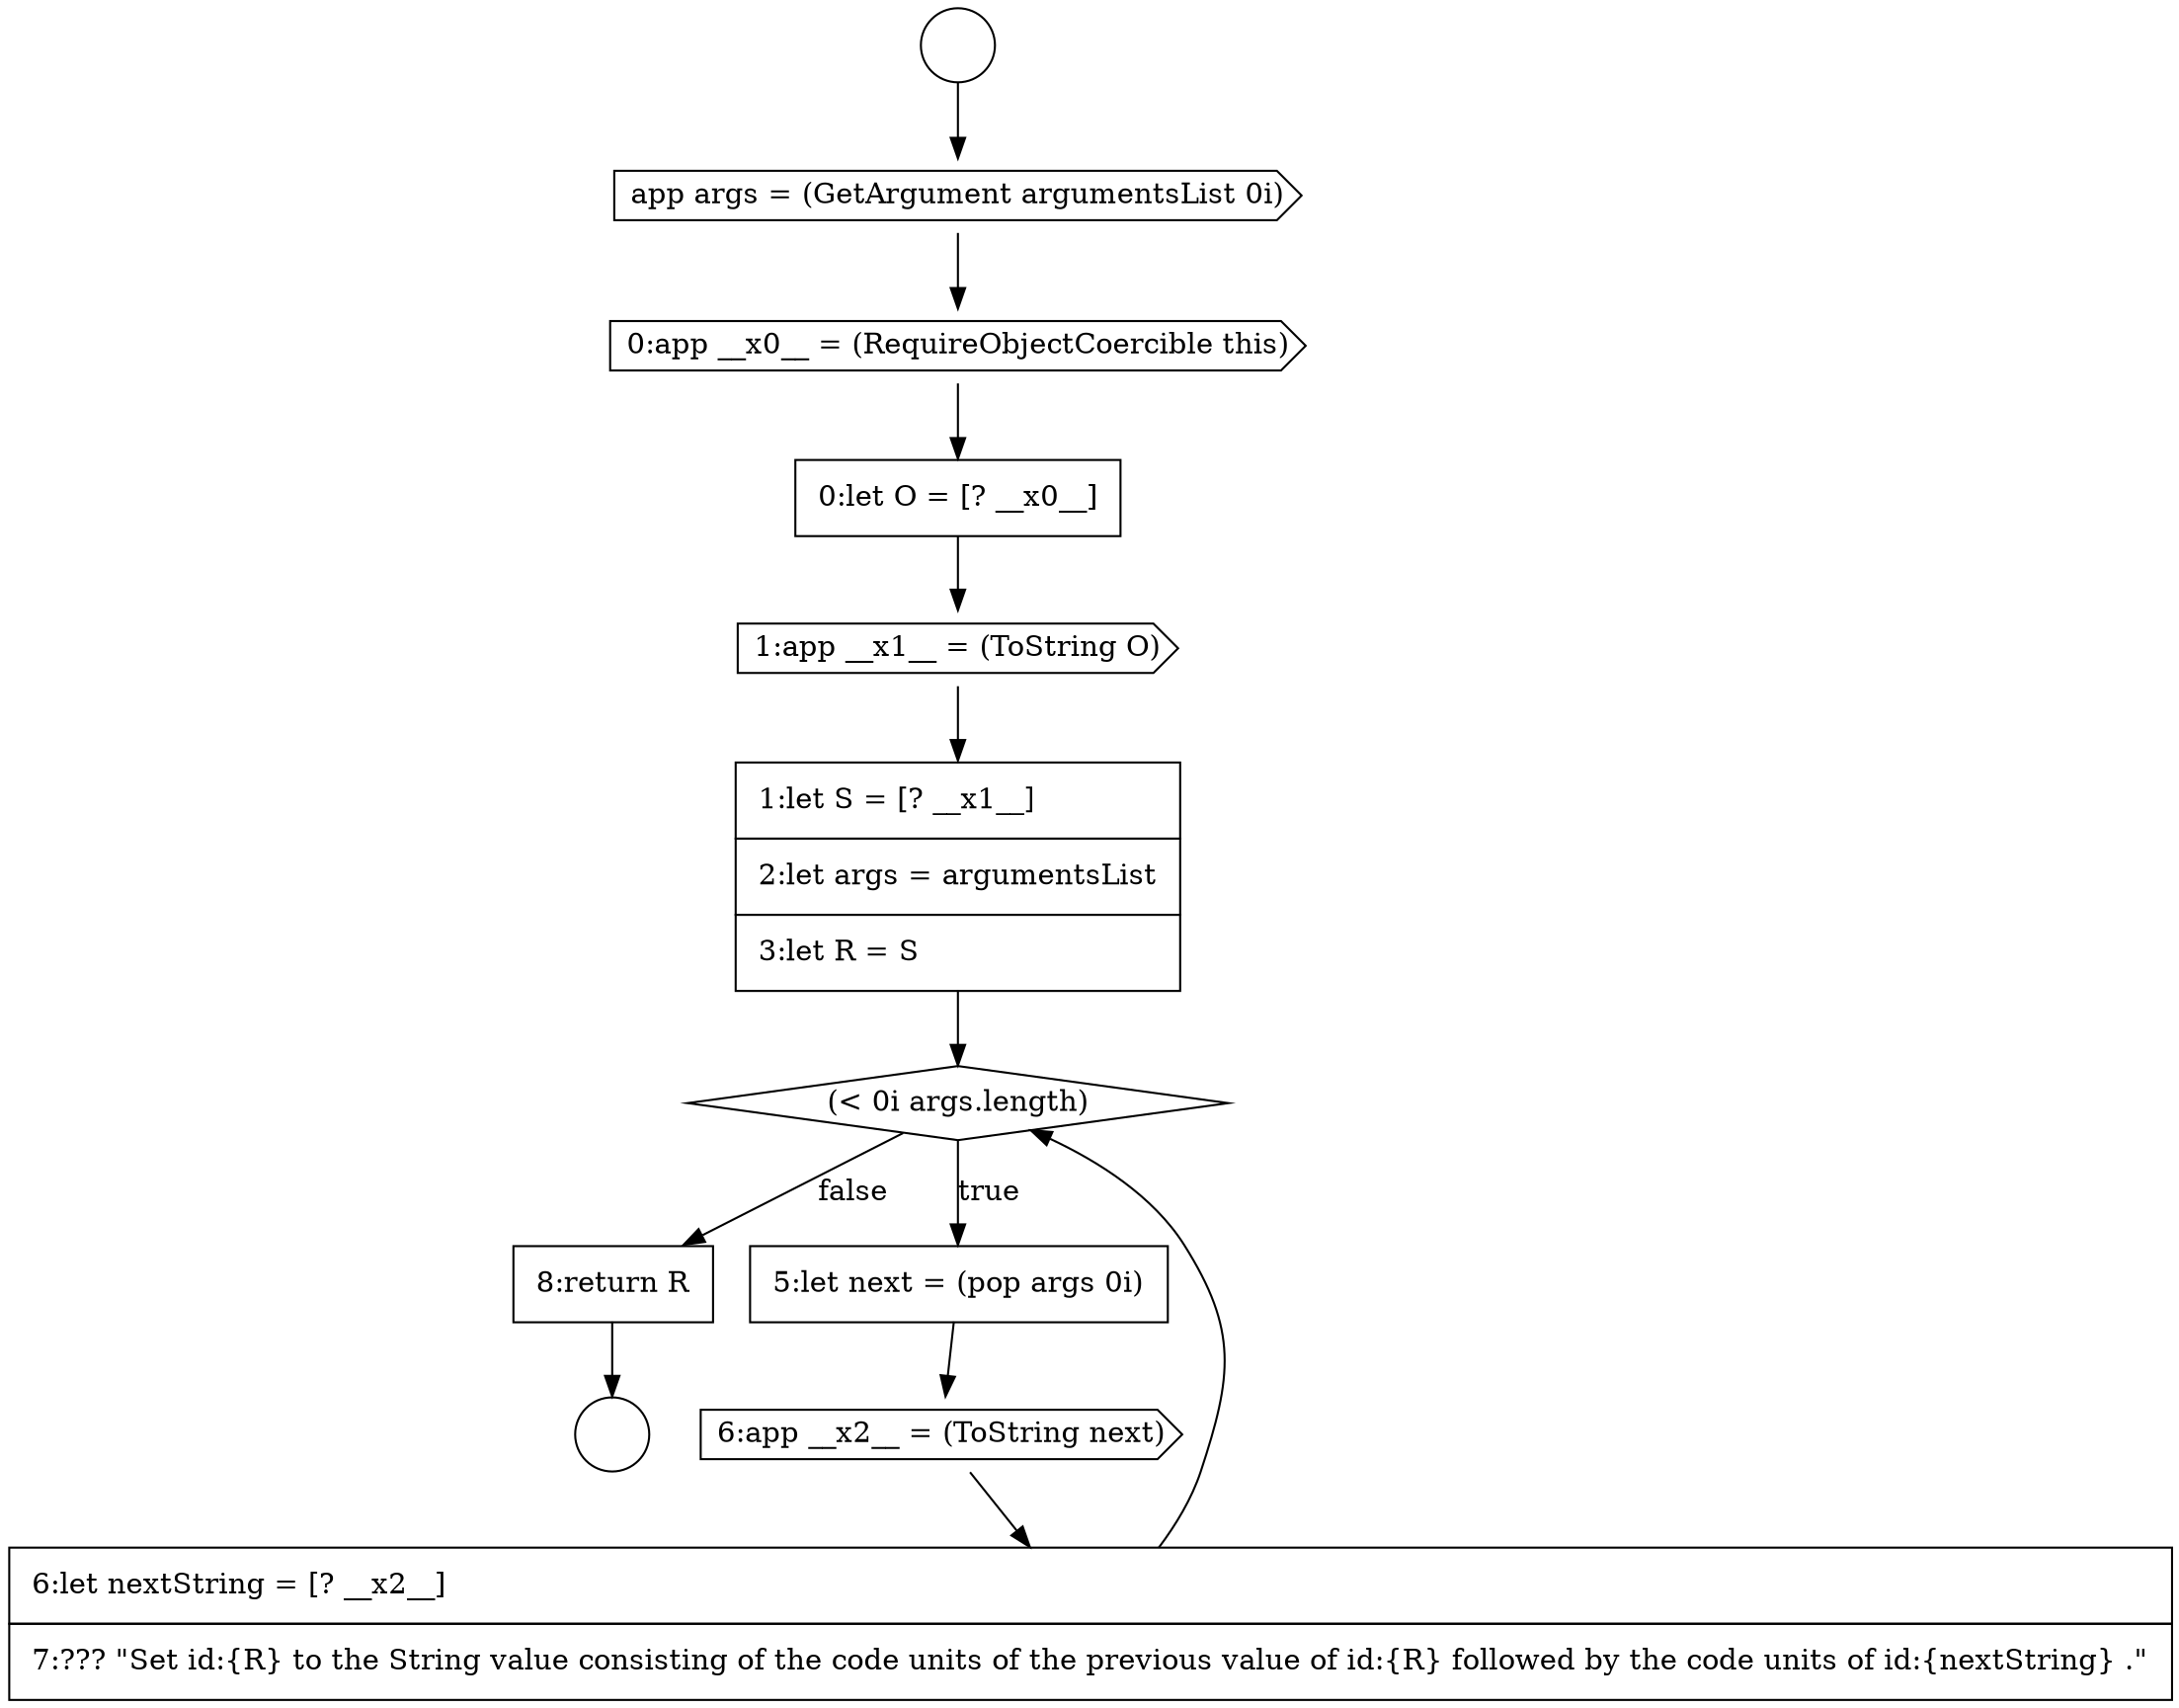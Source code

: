 digraph {
  node12314 [shape=diamond, label=<<font color="black">(&lt; 0i args.length)</font>> color="black" fillcolor="white" style=filled]
  node12310 [shape=cds, label=<<font color="black">0:app __x0__ = (RequireObjectCoercible this)</font>> color="black" fillcolor="white" style=filled]
  node12318 [shape=none, margin=0, label=<<font color="black">
    <table border="0" cellborder="1" cellspacing="0" cellpadding="10">
      <tr><td align="left">8:return R</td></tr>
    </table>
  </font>> color="black" fillcolor="white" style=filled]
  node12317 [shape=none, margin=0, label=<<font color="black">
    <table border="0" cellborder="1" cellspacing="0" cellpadding="10">
      <tr><td align="left">6:let nextString = [? __x2__]</td></tr>
      <tr><td align="left">7:??? &quot;Set id:{R} to the String value consisting of the code units of the previous value of id:{R} followed by the code units of id:{nextString} .&quot;</td></tr>
    </table>
  </font>> color="black" fillcolor="white" style=filled]
  node12313 [shape=none, margin=0, label=<<font color="black">
    <table border="0" cellborder="1" cellspacing="0" cellpadding="10">
      <tr><td align="left">1:let S = [? __x1__]</td></tr>
      <tr><td align="left">2:let args = argumentsList</td></tr>
      <tr><td align="left">3:let R = S</td></tr>
    </table>
  </font>> color="black" fillcolor="white" style=filled]
  node12316 [shape=cds, label=<<font color="black">6:app __x2__ = (ToString next)</font>> color="black" fillcolor="white" style=filled]
  node12311 [shape=none, margin=0, label=<<font color="black">
    <table border="0" cellborder="1" cellspacing="0" cellpadding="10">
      <tr><td align="left">0:let O = [? __x0__]</td></tr>
    </table>
  </font>> color="black" fillcolor="white" style=filled]
  node12315 [shape=none, margin=0, label=<<font color="black">
    <table border="0" cellborder="1" cellspacing="0" cellpadding="10">
      <tr><td align="left">5:let next = (pop args 0i)</td></tr>
    </table>
  </font>> color="black" fillcolor="white" style=filled]
  node12309 [shape=cds, label=<<font color="black">app args = (GetArgument argumentsList 0i)</font>> color="black" fillcolor="white" style=filled]
  node12308 [shape=circle label=" " color="black" fillcolor="white" style=filled]
  node12312 [shape=cds, label=<<font color="black">1:app __x1__ = (ToString O)</font>> color="black" fillcolor="white" style=filled]
  node12307 [shape=circle label=" " color="black" fillcolor="white" style=filled]
  node12318 -> node12308 [ color="black"]
  node12309 -> node12310 [ color="black"]
  node12313 -> node12314 [ color="black"]
  node12307 -> node12309 [ color="black"]
  node12316 -> node12317 [ color="black"]
  node12312 -> node12313 [ color="black"]
  node12315 -> node12316 [ color="black"]
  node12311 -> node12312 [ color="black"]
  node12317 -> node12314 [ color="black"]
  node12310 -> node12311 [ color="black"]
  node12314 -> node12315 [label=<<font color="black">true</font>> color="black"]
  node12314 -> node12318 [label=<<font color="black">false</font>> color="black"]
}
